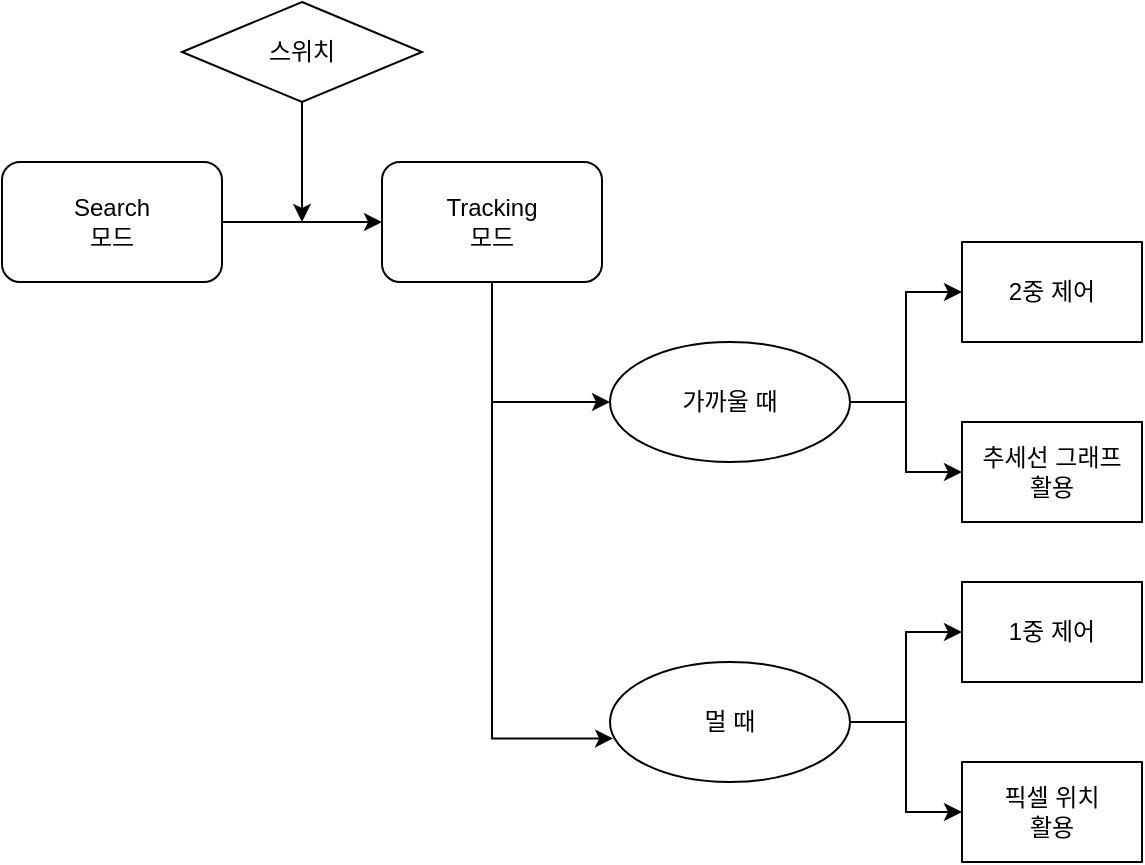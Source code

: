 <mxfile version="21.2.9" type="github">
  <diagram name="페이지-1" id="JZ35RoSL0JijZViRl034">
    <mxGraphModel dx="1050" dy="541" grid="1" gridSize="10" guides="1" tooltips="1" connect="1" arrows="1" fold="1" page="1" pageScale="1" pageWidth="827" pageHeight="1169" math="0" shadow="0">
      <root>
        <mxCell id="0" />
        <mxCell id="1" parent="0" />
        <mxCell id="kEUPaG6EI8c_CBcDadDZ-3" style="edgeStyle=orthogonalEdgeStyle;rounded=0;orthogonalLoop=1;jettySize=auto;html=1;exitX=1;exitY=0.5;exitDx=0;exitDy=0;entryX=0;entryY=0.5;entryDx=0;entryDy=0;" edge="1" parent="1" source="kEUPaG6EI8c_CBcDadDZ-1" target="kEUPaG6EI8c_CBcDadDZ-2">
          <mxGeometry relative="1" as="geometry" />
        </mxCell>
        <mxCell id="kEUPaG6EI8c_CBcDadDZ-1" value="Search&lt;br&gt;모드" style="rounded=1;whiteSpace=wrap;html=1;" vertex="1" parent="1">
          <mxGeometry x="50" y="140" width="110" height="60" as="geometry" />
        </mxCell>
        <mxCell id="kEUPaG6EI8c_CBcDadDZ-15" style="edgeStyle=orthogonalEdgeStyle;rounded=0;orthogonalLoop=1;jettySize=auto;html=1;exitX=0.5;exitY=1;exitDx=0;exitDy=0;entryX=0.013;entryY=0.637;entryDx=0;entryDy=0;entryPerimeter=0;" edge="1" parent="1" source="kEUPaG6EI8c_CBcDadDZ-2" target="kEUPaG6EI8c_CBcDadDZ-14">
          <mxGeometry relative="1" as="geometry">
            <Array as="points">
              <mxPoint x="295" y="428" />
            </Array>
          </mxGeometry>
        </mxCell>
        <mxCell id="kEUPaG6EI8c_CBcDadDZ-16" style="edgeStyle=orthogonalEdgeStyle;rounded=0;orthogonalLoop=1;jettySize=auto;html=1;exitX=0.5;exitY=1;exitDx=0;exitDy=0;entryX=0;entryY=0.5;entryDx=0;entryDy=0;" edge="1" parent="1" source="kEUPaG6EI8c_CBcDadDZ-2" target="kEUPaG6EI8c_CBcDadDZ-13">
          <mxGeometry relative="1" as="geometry" />
        </mxCell>
        <mxCell id="kEUPaG6EI8c_CBcDadDZ-2" value="Tracking&lt;br&gt;모드" style="rounded=1;whiteSpace=wrap;html=1;" vertex="1" parent="1">
          <mxGeometry x="240" y="140" width="110" height="60" as="geometry" />
        </mxCell>
        <mxCell id="kEUPaG6EI8c_CBcDadDZ-12" style="edgeStyle=orthogonalEdgeStyle;rounded=0;orthogonalLoop=1;jettySize=auto;html=1;exitX=0.5;exitY=1;exitDx=0;exitDy=0;" edge="1" parent="1" source="kEUPaG6EI8c_CBcDadDZ-4">
          <mxGeometry relative="1" as="geometry">
            <mxPoint x="200" y="170" as="targetPoint" />
          </mxGeometry>
        </mxCell>
        <mxCell id="kEUPaG6EI8c_CBcDadDZ-4" value="스위치" style="rhombus;whiteSpace=wrap;html=1;" vertex="1" parent="1">
          <mxGeometry x="140" y="60" width="120" height="50" as="geometry" />
        </mxCell>
        <mxCell id="kEUPaG6EI8c_CBcDadDZ-21" style="edgeStyle=orthogonalEdgeStyle;rounded=0;orthogonalLoop=1;jettySize=auto;html=1;exitX=1;exitY=0.5;exitDx=0;exitDy=0;entryX=0;entryY=0.5;entryDx=0;entryDy=0;" edge="1" parent="1" source="kEUPaG6EI8c_CBcDadDZ-13" target="kEUPaG6EI8c_CBcDadDZ-17">
          <mxGeometry relative="1" as="geometry" />
        </mxCell>
        <mxCell id="kEUPaG6EI8c_CBcDadDZ-22" style="edgeStyle=orthogonalEdgeStyle;rounded=0;orthogonalLoop=1;jettySize=auto;html=1;exitX=1;exitY=0.5;exitDx=0;exitDy=0;entryX=0;entryY=0.5;entryDx=0;entryDy=0;" edge="1" parent="1" source="kEUPaG6EI8c_CBcDadDZ-13" target="kEUPaG6EI8c_CBcDadDZ-18">
          <mxGeometry relative="1" as="geometry" />
        </mxCell>
        <mxCell id="kEUPaG6EI8c_CBcDadDZ-13" value="가까울 때" style="ellipse;whiteSpace=wrap;html=1;" vertex="1" parent="1">
          <mxGeometry x="354" y="230" width="120" height="60" as="geometry" />
        </mxCell>
        <mxCell id="kEUPaG6EI8c_CBcDadDZ-23" style="edgeStyle=orthogonalEdgeStyle;rounded=0;orthogonalLoop=1;jettySize=auto;html=1;exitX=1;exitY=0.5;exitDx=0;exitDy=0;" edge="1" parent="1" source="kEUPaG6EI8c_CBcDadDZ-14" target="kEUPaG6EI8c_CBcDadDZ-19">
          <mxGeometry relative="1" as="geometry" />
        </mxCell>
        <mxCell id="kEUPaG6EI8c_CBcDadDZ-24" style="edgeStyle=orthogonalEdgeStyle;rounded=0;orthogonalLoop=1;jettySize=auto;html=1;exitX=1;exitY=0.5;exitDx=0;exitDy=0;entryX=0;entryY=0.5;entryDx=0;entryDy=0;" edge="1" parent="1" source="kEUPaG6EI8c_CBcDadDZ-14" target="kEUPaG6EI8c_CBcDadDZ-20">
          <mxGeometry relative="1" as="geometry" />
        </mxCell>
        <mxCell id="kEUPaG6EI8c_CBcDadDZ-14" value="멀 때" style="ellipse;whiteSpace=wrap;html=1;" vertex="1" parent="1">
          <mxGeometry x="354" y="390" width="120" height="60" as="geometry" />
        </mxCell>
        <mxCell id="kEUPaG6EI8c_CBcDadDZ-17" value="2중 제어" style="rounded=0;whiteSpace=wrap;html=1;" vertex="1" parent="1">
          <mxGeometry x="530" y="180" width="90" height="50" as="geometry" />
        </mxCell>
        <mxCell id="kEUPaG6EI8c_CBcDadDZ-18" value="추세선 그래프&lt;br&gt;활용" style="rounded=0;whiteSpace=wrap;html=1;" vertex="1" parent="1">
          <mxGeometry x="530" y="270" width="90" height="50" as="geometry" />
        </mxCell>
        <mxCell id="kEUPaG6EI8c_CBcDadDZ-19" value="1중 제어" style="rounded=0;whiteSpace=wrap;html=1;" vertex="1" parent="1">
          <mxGeometry x="530" y="350" width="90" height="50" as="geometry" />
        </mxCell>
        <mxCell id="kEUPaG6EI8c_CBcDadDZ-20" value="픽셀 위치&lt;br&gt;활용" style="rounded=0;whiteSpace=wrap;html=1;" vertex="1" parent="1">
          <mxGeometry x="530" y="440" width="90" height="50" as="geometry" />
        </mxCell>
      </root>
    </mxGraphModel>
  </diagram>
</mxfile>
